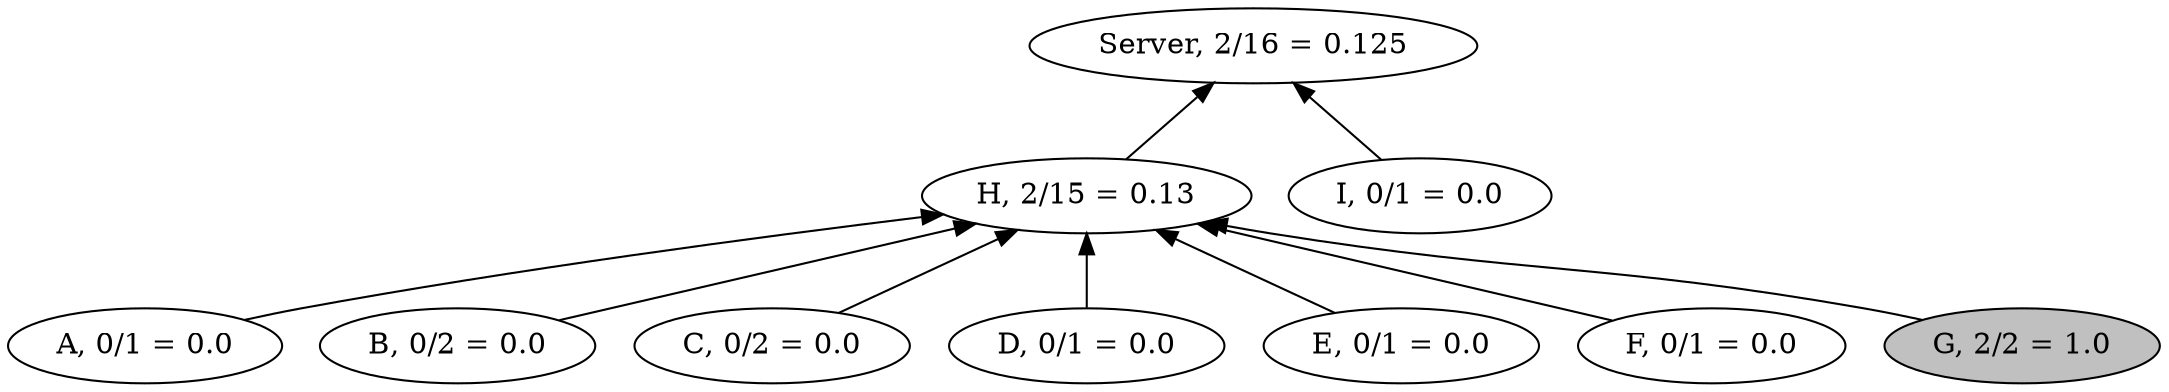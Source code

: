 digraph {
    rankdir=BT
    "A" -> "H"
    "B" -> "H"
    "C" -> "H"
    "D" -> "H"
    "E" -> "H"
    "F" -> "H"
    "G" -> "H"
    "H" -> "Server"
    "I" -> "Server"

    "I" [label="I, 0/1 = 0.0"]
    "A" [label="A, 0/1 = 0.0"]
    "B" [label="B, 0/2 = 0.0"]
    "C" [label="C, 0/2 = 0.0"]
    "D" [label="D, 0/1 = 0.0"]
    "E" [label="E, 0/1 = 0.0"]
    "F" [label="F, 0/1 = 0.0"]
    "G" [label="G, 2/2 = 1.0", style=filled, fillcolor=gray]
    "H" [label="H, 2/15 = 0.13"]
    "Server" [label="Server, 2/16 = 0.125"]
}
